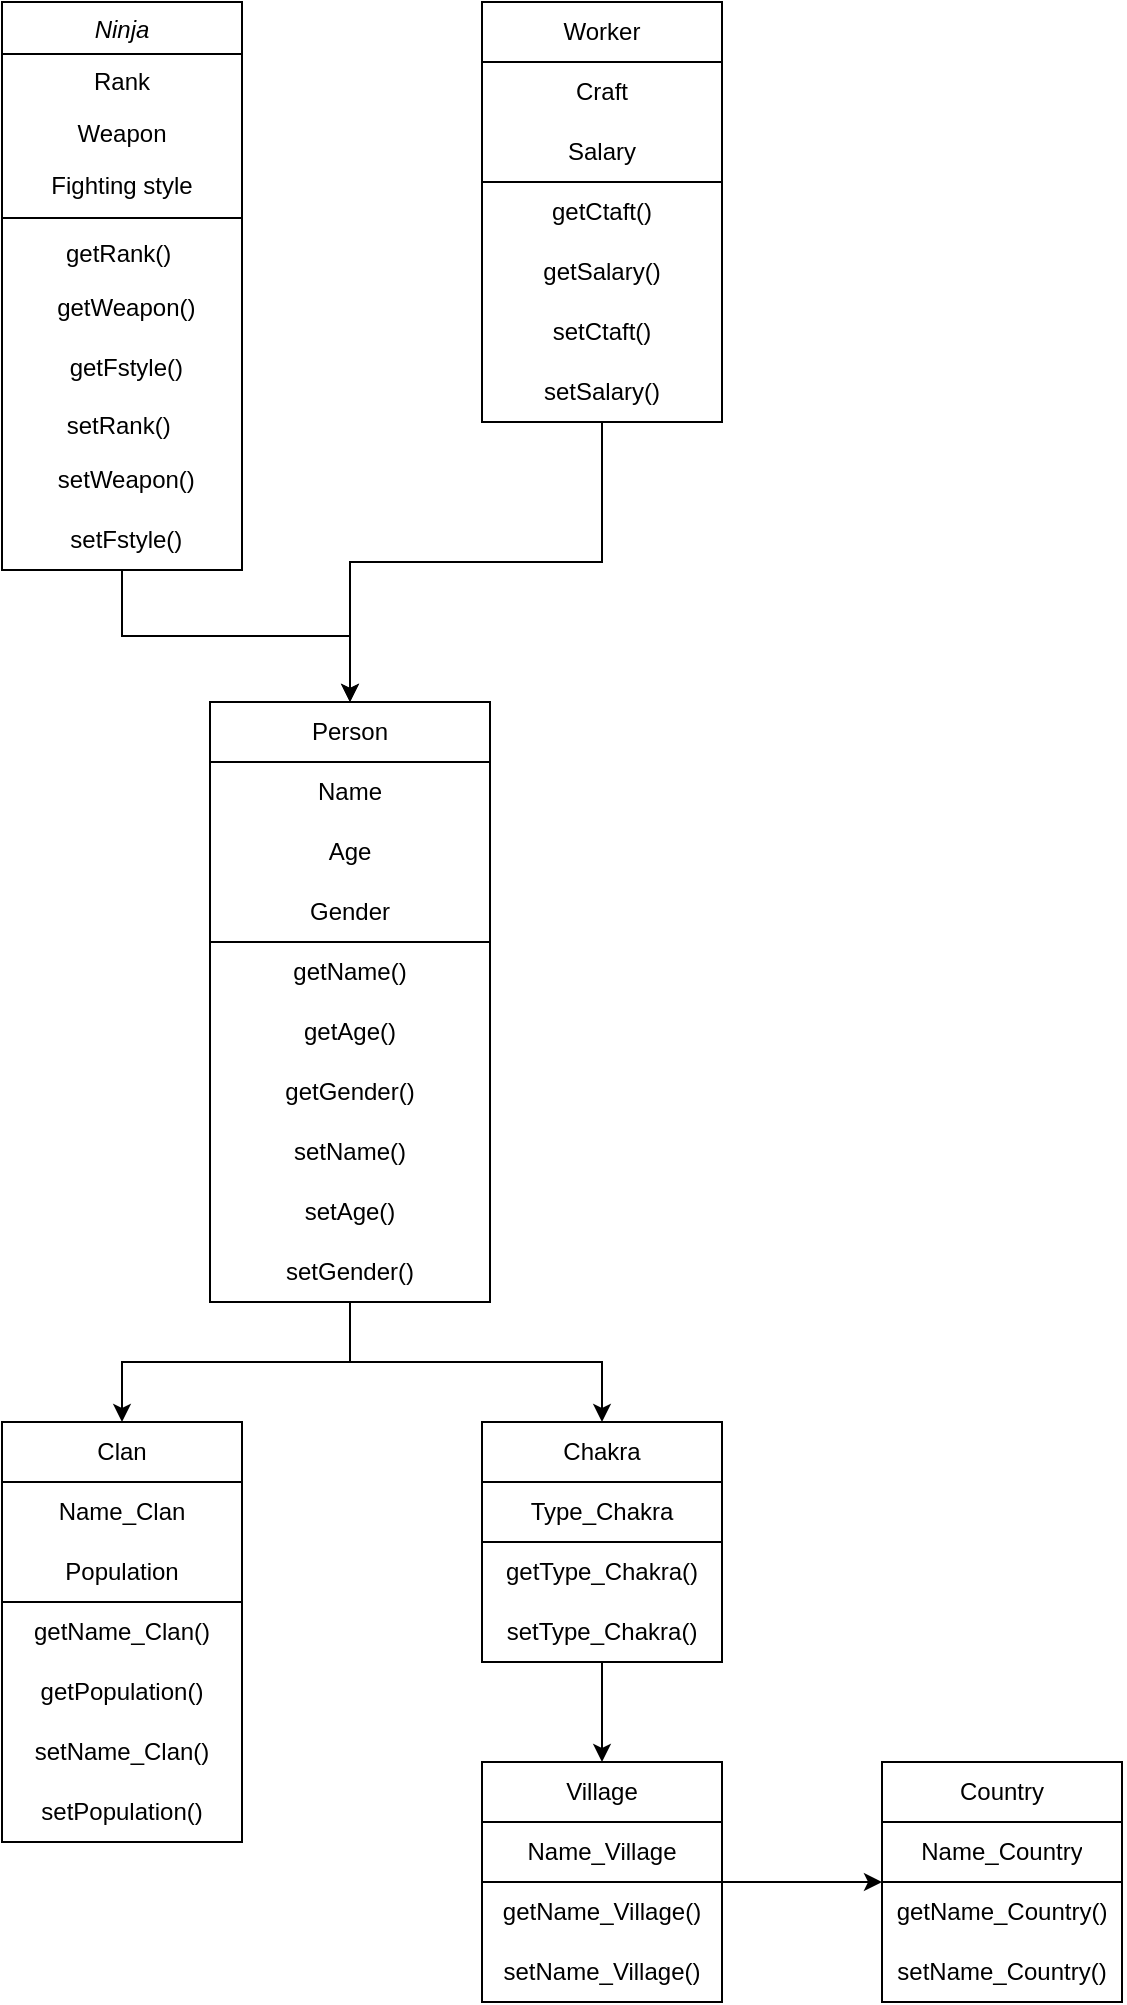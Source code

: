 <mxfile version="24.2.0" type="google">
  <diagram id="C5RBs43oDa-KdzZeNtuy" name="Page-1">
    <mxGraphModel dx="873" dy="513" grid="1" gridSize="10" guides="1" tooltips="1" connect="1" arrows="1" fold="1" page="1" pageScale="1" pageWidth="827" pageHeight="1169" math="0" shadow="0">
      <root>
        <mxCell id="WIyWlLk6GJQsqaUBKTNV-0" />
        <mxCell id="WIyWlLk6GJQsqaUBKTNV-1" parent="WIyWlLk6GJQsqaUBKTNV-0" />
        <mxCell id="zkfFHV4jXpPFQw0GAbJ--0" value="Ninja" style="swimlane;fontStyle=2;align=center;verticalAlign=top;childLayout=stackLayout;horizontal=1;startSize=26;horizontalStack=0;resizeParent=1;resizeLast=0;collapsible=1;marginBottom=0;rounded=0;shadow=0;strokeWidth=1;" parent="WIyWlLk6GJQsqaUBKTNV-1" vertex="1">
          <mxGeometry x="80" y="40" width="120" height="284" as="geometry">
            <mxRectangle x="230" y="140" width="160" height="26" as="alternateBounds" />
          </mxGeometry>
        </mxCell>
        <mxCell id="zkfFHV4jXpPFQw0GAbJ--1" value="Rank" style="text;align=center;verticalAlign=top;spacingLeft=4;spacingRight=4;overflow=hidden;rotatable=0;points=[[0,0.5],[1,0.5]];portConstraint=eastwest;" parent="zkfFHV4jXpPFQw0GAbJ--0" vertex="1">
          <mxGeometry y="26" width="120" height="26" as="geometry" />
        </mxCell>
        <mxCell id="zkfFHV4jXpPFQw0GAbJ--2" value="Weapon" style="text;align=center;verticalAlign=top;spacingLeft=4;spacingRight=4;overflow=hidden;rotatable=0;points=[[0,0.5],[1,0.5]];portConstraint=eastwest;rounded=0;shadow=0;html=0;" parent="zkfFHV4jXpPFQw0GAbJ--0" vertex="1">
          <mxGeometry y="52" width="120" height="26" as="geometry" />
        </mxCell>
        <mxCell id="zkfFHV4jXpPFQw0GAbJ--3" value="Fighting style" style="text;align=center;verticalAlign=top;spacingLeft=4;spacingRight=4;overflow=hidden;rotatable=0;points=[[0,0.5],[1,0.5]];portConstraint=eastwest;rounded=0;shadow=0;html=0;" parent="zkfFHV4jXpPFQw0GAbJ--0" vertex="1">
          <mxGeometry y="78" width="120" height="26" as="geometry" />
        </mxCell>
        <mxCell id="zkfFHV4jXpPFQw0GAbJ--4" value="" style="line;html=1;strokeWidth=1;align=left;verticalAlign=middle;spacingTop=-1;spacingLeft=3;spacingRight=3;rotatable=0;labelPosition=right;points=[];portConstraint=eastwest;" parent="zkfFHV4jXpPFQw0GAbJ--0" vertex="1">
          <mxGeometry y="104" width="120" height="8" as="geometry" />
        </mxCell>
        <mxCell id="zkfFHV4jXpPFQw0GAbJ--5" value="getRank() &#xa;" style="text;align=center;verticalAlign=top;spacingLeft=4;spacingRight=4;overflow=hidden;rotatable=0;points=[[0,0.5],[1,0.5]];portConstraint=eastwest;" parent="zkfFHV4jXpPFQw0GAbJ--0" vertex="1">
          <mxGeometry y="112" width="120" height="26" as="geometry" />
        </mxCell>
        <mxCell id="Qb_UzjCkJs9LgrEMtJJX-1" value="&amp;nbsp;get&lt;span style=&quot;&quot;&gt;Weapon()&lt;/span&gt;" style="text;html=1;align=center;verticalAlign=middle;resizable=0;points=[];autosize=1;strokeColor=none;fillColor=none;" vertex="1" parent="zkfFHV4jXpPFQw0GAbJ--0">
          <mxGeometry y="138" width="120" height="30" as="geometry" />
        </mxCell>
        <mxCell id="Qb_UzjCkJs9LgrEMtJJX-2" value="&amp;nbsp;get&lt;span style=&quot;&quot;&gt;Fstyle()&lt;/span&gt;" style="text;html=1;align=center;verticalAlign=middle;resizable=0;points=[];autosize=1;strokeColor=none;fillColor=none;" vertex="1" parent="zkfFHV4jXpPFQw0GAbJ--0">
          <mxGeometry y="168" width="120" height="30" as="geometry" />
        </mxCell>
        <mxCell id="Qb_UzjCkJs9LgrEMtJJX-4" value="setRank() &#xa;" style="text;align=center;verticalAlign=top;spacingLeft=4;spacingRight=4;overflow=hidden;rotatable=0;points=[[0,0.5],[1,0.5]];portConstraint=eastwest;" vertex="1" parent="zkfFHV4jXpPFQw0GAbJ--0">
          <mxGeometry y="198" width="120" height="26" as="geometry" />
        </mxCell>
        <mxCell id="Qb_UzjCkJs9LgrEMtJJX-5" value="&amp;nbsp;set&lt;span style=&quot;&quot;&gt;Weapon()&lt;/span&gt;" style="text;html=1;align=center;verticalAlign=middle;resizable=0;points=[];autosize=1;strokeColor=none;fillColor=none;" vertex="1" parent="zkfFHV4jXpPFQw0GAbJ--0">
          <mxGeometry y="224" width="120" height="30" as="geometry" />
        </mxCell>
        <mxCell id="Qb_UzjCkJs9LgrEMtJJX-6" value="&amp;nbsp;set&lt;span style=&quot;&quot;&gt;Fstyle()&lt;/span&gt;" style="text;html=1;align=center;verticalAlign=middle;resizable=0;points=[];autosize=1;strokeColor=none;fillColor=none;" vertex="1" parent="zkfFHV4jXpPFQw0GAbJ--0">
          <mxGeometry y="254" width="120" height="30" as="geometry" />
        </mxCell>
        <mxCell id="Qb_UzjCkJs9LgrEMtJJX-8" value="Worker" style="swimlane;fontStyle=0;childLayout=stackLayout;horizontal=1;startSize=30;horizontalStack=0;resizeParent=1;resizeParentMax=0;resizeLast=0;collapsible=1;marginBottom=0;whiteSpace=wrap;html=1;" vertex="1" parent="WIyWlLk6GJQsqaUBKTNV-1">
          <mxGeometry x="320" y="40" width="120" height="210" as="geometry">
            <mxRectangle x="460" y="20" width="60" height="30" as="alternateBounds" />
          </mxGeometry>
        </mxCell>
        <mxCell id="Qb_UzjCkJs9LgrEMtJJX-9" value="Craft" style="text;strokeColor=none;fillColor=none;align=center;verticalAlign=middle;spacingLeft=4;spacingRight=4;overflow=hidden;points=[[0,0.5],[1,0.5]];portConstraint=eastwest;rotatable=0;whiteSpace=wrap;html=1;" vertex="1" parent="Qb_UzjCkJs9LgrEMtJJX-8">
          <mxGeometry y="30" width="120" height="30" as="geometry" />
        </mxCell>
        <mxCell id="Qb_UzjCkJs9LgrEMtJJX-10" value="Salary" style="text;strokeColor=none;fillColor=none;align=center;verticalAlign=middle;spacingLeft=4;spacingRight=4;overflow=hidden;points=[[0,0.5],[1,0.5]];portConstraint=eastwest;rotatable=0;whiteSpace=wrap;html=1;" vertex="1" parent="Qb_UzjCkJs9LgrEMtJJX-8">
          <mxGeometry y="60" width="120" height="30" as="geometry" />
        </mxCell>
        <mxCell id="Qb_UzjCkJs9LgrEMtJJX-18" value="" style="endArrow=none;html=1;rounded=0;exitX=0;exitY=0;exitDx=0;exitDy=0;entryX=1;entryY=0;entryDx=0;entryDy=0;" edge="1" parent="Qb_UzjCkJs9LgrEMtJJX-8" source="Qb_UzjCkJs9LgrEMtJJX-17" target="Qb_UzjCkJs9LgrEMtJJX-17">
          <mxGeometry width="50" height="50" relative="1" as="geometry">
            <mxPoint x="40" y="90" as="sourcePoint" />
            <mxPoint x="120" y="90" as="targetPoint" />
          </mxGeometry>
        </mxCell>
        <mxCell id="Qb_UzjCkJs9LgrEMtJJX-17" value="getCtaft()" style="text;html=1;align=center;verticalAlign=middle;whiteSpace=wrap;rounded=0;" vertex="1" parent="Qb_UzjCkJs9LgrEMtJJX-8">
          <mxGeometry y="90" width="120" height="30" as="geometry" />
        </mxCell>
        <mxCell id="Qb_UzjCkJs9LgrEMtJJX-19" value="getSalary()" style="text;html=1;align=center;verticalAlign=middle;whiteSpace=wrap;rounded=0;" vertex="1" parent="Qb_UzjCkJs9LgrEMtJJX-8">
          <mxGeometry y="120" width="120" height="30" as="geometry" />
        </mxCell>
        <mxCell id="Qb_UzjCkJs9LgrEMtJJX-20" value="setCtaft()" style="text;html=1;align=center;verticalAlign=middle;whiteSpace=wrap;rounded=0;" vertex="1" parent="Qb_UzjCkJs9LgrEMtJJX-8">
          <mxGeometry y="150" width="120" height="30" as="geometry" />
        </mxCell>
        <mxCell id="Qb_UzjCkJs9LgrEMtJJX-21" value="setSalary()" style="text;html=1;align=center;verticalAlign=middle;whiteSpace=wrap;rounded=0;" vertex="1" parent="Qb_UzjCkJs9LgrEMtJJX-8">
          <mxGeometry y="180" width="120" height="30" as="geometry" />
        </mxCell>
        <mxCell id="Qb_UzjCkJs9LgrEMtJJX-23" value="Person" style="swimlane;fontStyle=0;childLayout=stackLayout;horizontal=1;startSize=30;horizontalStack=0;resizeParent=1;resizeParentMax=0;resizeLast=0;collapsible=1;marginBottom=0;whiteSpace=wrap;html=1;" vertex="1" parent="WIyWlLk6GJQsqaUBKTNV-1">
          <mxGeometry x="184" y="390" width="140" height="300" as="geometry" />
        </mxCell>
        <mxCell id="Qb_UzjCkJs9LgrEMtJJX-24" value="Name" style="text;strokeColor=none;fillColor=none;align=center;verticalAlign=middle;spacingLeft=4;spacingRight=4;overflow=hidden;points=[[0,0.5],[1,0.5]];portConstraint=eastwest;rotatable=0;whiteSpace=wrap;html=1;" vertex="1" parent="Qb_UzjCkJs9LgrEMtJJX-23">
          <mxGeometry y="30" width="140" height="30" as="geometry" />
        </mxCell>
        <mxCell id="Qb_UzjCkJs9LgrEMtJJX-25" value="Age" style="text;strokeColor=none;fillColor=none;align=center;verticalAlign=middle;spacingLeft=4;spacingRight=4;overflow=hidden;points=[[0,0.5],[1,0.5]];portConstraint=eastwest;rotatable=0;whiteSpace=wrap;html=1;" vertex="1" parent="Qb_UzjCkJs9LgrEMtJJX-23">
          <mxGeometry y="60" width="140" height="30" as="geometry" />
        </mxCell>
        <mxCell id="Qb_UzjCkJs9LgrEMtJJX-26" value="Gender" style="text;strokeColor=none;fillColor=none;align=center;verticalAlign=middle;spacingLeft=4;spacingRight=4;overflow=hidden;points=[[0,0.5],[1,0.5]];portConstraint=eastwest;rotatable=0;whiteSpace=wrap;html=1;" vertex="1" parent="Qb_UzjCkJs9LgrEMtJJX-23">
          <mxGeometry y="90" width="140" height="30" as="geometry" />
        </mxCell>
        <mxCell id="Qb_UzjCkJs9LgrEMtJJX-31" value="" style="endArrow=none;html=1;rounded=0;entryX=1;entryY=0;entryDx=0;entryDy=0;exitX=0;exitY=0;exitDx=0;exitDy=0;" edge="1" parent="Qb_UzjCkJs9LgrEMtJJX-23" source="Qb_UzjCkJs9LgrEMtJJX-30" target="Qb_UzjCkJs9LgrEMtJJX-30">
          <mxGeometry width="50" height="50" relative="1" as="geometry">
            <mxPoint x="45" y="170" as="sourcePoint" />
            <mxPoint x="95" y="120" as="targetPoint" />
          </mxGeometry>
        </mxCell>
        <mxCell id="Qb_UzjCkJs9LgrEMtJJX-30" value="getName()" style="text;html=1;align=center;verticalAlign=middle;whiteSpace=wrap;rounded=0;" vertex="1" parent="Qb_UzjCkJs9LgrEMtJJX-23">
          <mxGeometry y="120" width="140" height="30" as="geometry" />
        </mxCell>
        <mxCell id="Qb_UzjCkJs9LgrEMtJJX-33" value="getAge()" style="text;html=1;align=center;verticalAlign=middle;whiteSpace=wrap;rounded=0;" vertex="1" parent="Qb_UzjCkJs9LgrEMtJJX-23">
          <mxGeometry y="150" width="140" height="30" as="geometry" />
        </mxCell>
        <mxCell id="Qb_UzjCkJs9LgrEMtJJX-34" value="getGender()" style="text;html=1;align=center;verticalAlign=middle;whiteSpace=wrap;rounded=0;" vertex="1" parent="Qb_UzjCkJs9LgrEMtJJX-23">
          <mxGeometry y="180" width="140" height="30" as="geometry" />
        </mxCell>
        <mxCell id="Qb_UzjCkJs9LgrEMtJJX-35" value="setName()" style="text;html=1;align=center;verticalAlign=middle;whiteSpace=wrap;rounded=0;" vertex="1" parent="Qb_UzjCkJs9LgrEMtJJX-23">
          <mxGeometry y="210" width="140" height="30" as="geometry" />
        </mxCell>
        <mxCell id="Qb_UzjCkJs9LgrEMtJJX-36" value="setAge()" style="text;html=1;align=center;verticalAlign=middle;whiteSpace=wrap;rounded=0;" vertex="1" parent="Qb_UzjCkJs9LgrEMtJJX-23">
          <mxGeometry y="240" width="140" height="30" as="geometry" />
        </mxCell>
        <mxCell id="Qb_UzjCkJs9LgrEMtJJX-37" value="setGender()" style="text;html=1;align=center;verticalAlign=middle;whiteSpace=wrap;rounded=0;" vertex="1" parent="Qb_UzjCkJs9LgrEMtJJX-23">
          <mxGeometry y="270" width="140" height="30" as="geometry" />
        </mxCell>
        <mxCell id="Qb_UzjCkJs9LgrEMtJJX-39" style="edgeStyle=orthogonalEdgeStyle;rounded=0;orthogonalLoop=1;jettySize=auto;html=1;entryX=0.5;entryY=0;entryDx=0;entryDy=0;" edge="1" parent="WIyWlLk6GJQsqaUBKTNV-1" source="Qb_UzjCkJs9LgrEMtJJX-21" target="Qb_UzjCkJs9LgrEMtJJX-23">
          <mxGeometry relative="1" as="geometry" />
        </mxCell>
        <mxCell id="Qb_UzjCkJs9LgrEMtJJX-40" value="Clan" style="swimlane;fontStyle=0;childLayout=stackLayout;horizontal=1;startSize=30;horizontalStack=0;resizeParent=1;resizeParentMax=0;resizeLast=0;collapsible=1;marginBottom=0;whiteSpace=wrap;html=1;" vertex="1" parent="WIyWlLk6GJQsqaUBKTNV-1">
          <mxGeometry x="80" y="750" width="120" height="210" as="geometry" />
        </mxCell>
        <mxCell id="Qb_UzjCkJs9LgrEMtJJX-41" value="Name_Clan" style="text;strokeColor=none;fillColor=none;align=center;verticalAlign=middle;spacingLeft=4;spacingRight=4;overflow=hidden;points=[[0,0.5],[1,0.5]];portConstraint=eastwest;rotatable=0;whiteSpace=wrap;html=1;" vertex="1" parent="Qb_UzjCkJs9LgrEMtJJX-40">
          <mxGeometry y="30" width="120" height="30" as="geometry" />
        </mxCell>
        <mxCell id="Qb_UzjCkJs9LgrEMtJJX-42" value="Population" style="text;strokeColor=none;fillColor=none;align=center;verticalAlign=middle;spacingLeft=4;spacingRight=4;overflow=hidden;points=[[0,0.5],[1,0.5]];portConstraint=eastwest;rotatable=0;whiteSpace=wrap;html=1;" vertex="1" parent="Qb_UzjCkJs9LgrEMtJJX-40">
          <mxGeometry y="60" width="120" height="30" as="geometry" />
        </mxCell>
        <mxCell id="Qb_UzjCkJs9LgrEMtJJX-52" value="" style="endArrow=none;html=1;rounded=0;entryX=1;entryY=0;entryDx=0;entryDy=0;exitX=0;exitY=0;exitDx=0;exitDy=0;" edge="1" parent="Qb_UzjCkJs9LgrEMtJJX-40" source="Qb_UzjCkJs9LgrEMtJJX-51" target="Qb_UzjCkJs9LgrEMtJJX-51">
          <mxGeometry width="50" height="50" relative="1" as="geometry">
            <mxPoint x="25" y="89" as="sourcePoint" />
            <mxPoint x="95" y="89" as="targetPoint" />
          </mxGeometry>
        </mxCell>
        <mxCell id="Qb_UzjCkJs9LgrEMtJJX-51" value="getName_Clan()" style="text;html=1;align=center;verticalAlign=middle;whiteSpace=wrap;rounded=0;" vertex="1" parent="Qb_UzjCkJs9LgrEMtJJX-40">
          <mxGeometry y="90" width="120" height="30" as="geometry" />
        </mxCell>
        <mxCell id="Qb_UzjCkJs9LgrEMtJJX-53" value="getPopulation()" style="text;html=1;align=center;verticalAlign=middle;whiteSpace=wrap;rounded=0;" vertex="1" parent="Qb_UzjCkJs9LgrEMtJJX-40">
          <mxGeometry y="120" width="120" height="30" as="geometry" />
        </mxCell>
        <mxCell id="Qb_UzjCkJs9LgrEMtJJX-54" value="setName_Clan()" style="text;html=1;align=center;verticalAlign=middle;whiteSpace=wrap;rounded=0;" vertex="1" parent="Qb_UzjCkJs9LgrEMtJJX-40">
          <mxGeometry y="150" width="120" height="30" as="geometry" />
        </mxCell>
        <mxCell id="Qb_UzjCkJs9LgrEMtJJX-55" value="setPopulation()" style="text;html=1;align=center;verticalAlign=middle;whiteSpace=wrap;rounded=0;" vertex="1" parent="Qb_UzjCkJs9LgrEMtJJX-40">
          <mxGeometry y="180" width="120" height="30" as="geometry" />
        </mxCell>
        <mxCell id="Qb_UzjCkJs9LgrEMtJJX-45" style="edgeStyle=orthogonalEdgeStyle;rounded=0;orthogonalLoop=1;jettySize=auto;html=1;entryX=0.5;entryY=0;entryDx=0;entryDy=0;" edge="1" parent="WIyWlLk6GJQsqaUBKTNV-1" source="Qb_UzjCkJs9LgrEMtJJX-6" target="Qb_UzjCkJs9LgrEMtJJX-23">
          <mxGeometry relative="1" as="geometry" />
        </mxCell>
        <mxCell id="Qb_UzjCkJs9LgrEMtJJX-46" value="Chakra" style="swimlane;fontStyle=0;childLayout=stackLayout;horizontal=1;startSize=30;horizontalStack=0;resizeParent=1;resizeParentMax=0;resizeLast=0;collapsible=1;marginBottom=0;whiteSpace=wrap;html=1;" vertex="1" parent="WIyWlLk6GJQsqaUBKTNV-1">
          <mxGeometry x="320" y="750" width="120" height="120" as="geometry" />
        </mxCell>
        <mxCell id="Qb_UzjCkJs9LgrEMtJJX-47" value="Type_Chakra" style="text;strokeColor=none;fillColor=none;align=center;verticalAlign=middle;spacingLeft=4;spacingRight=4;overflow=hidden;points=[[0,0.5],[1,0.5]];portConstraint=eastwest;rotatable=0;whiteSpace=wrap;html=1;" vertex="1" parent="Qb_UzjCkJs9LgrEMtJJX-46">
          <mxGeometry y="30" width="120" height="30" as="geometry" />
        </mxCell>
        <mxCell id="Qb_UzjCkJs9LgrEMtJJX-59" value="" style="endArrow=none;html=1;rounded=0;entryX=1;entryY=0;entryDx=0;entryDy=0;exitX=0;exitY=0;exitDx=0;exitDy=0;" edge="1" parent="Qb_UzjCkJs9LgrEMtJJX-46" source="Qb_UzjCkJs9LgrEMtJJX-57" target="Qb_UzjCkJs9LgrEMtJJX-57">
          <mxGeometry width="50" height="50" relative="1" as="geometry">
            <mxPoint x="30" y="59" as="sourcePoint" />
            <mxPoint x="110" y="59" as="targetPoint" />
          </mxGeometry>
        </mxCell>
        <mxCell id="Qb_UzjCkJs9LgrEMtJJX-57" value="getType_Chakra()" style="text;html=1;align=center;verticalAlign=middle;whiteSpace=wrap;rounded=0;" vertex="1" parent="Qb_UzjCkJs9LgrEMtJJX-46">
          <mxGeometry y="60" width="120" height="30" as="geometry" />
        </mxCell>
        <mxCell id="Qb_UzjCkJs9LgrEMtJJX-58" value="setType_Chakra()" style="text;html=1;align=center;verticalAlign=middle;whiteSpace=wrap;rounded=0;" vertex="1" parent="Qb_UzjCkJs9LgrEMtJJX-46">
          <mxGeometry y="90" width="120" height="30" as="geometry" />
        </mxCell>
        <mxCell id="Qb_UzjCkJs9LgrEMtJJX-60" style="edgeStyle=orthogonalEdgeStyle;rounded=0;orthogonalLoop=1;jettySize=auto;html=1;exitX=0.5;exitY=1;exitDx=0;exitDy=0;entryX=0.5;entryY=0;entryDx=0;entryDy=0;" edge="1" parent="WIyWlLk6GJQsqaUBKTNV-1" source="Qb_UzjCkJs9LgrEMtJJX-37" target="Qb_UzjCkJs9LgrEMtJJX-40">
          <mxGeometry relative="1" as="geometry" />
        </mxCell>
        <mxCell id="Qb_UzjCkJs9LgrEMtJJX-61" style="edgeStyle=orthogonalEdgeStyle;rounded=0;orthogonalLoop=1;jettySize=auto;html=1;entryX=0.5;entryY=0;entryDx=0;entryDy=0;" edge="1" parent="WIyWlLk6GJQsqaUBKTNV-1" source="Qb_UzjCkJs9LgrEMtJJX-37" target="Qb_UzjCkJs9LgrEMtJJX-46">
          <mxGeometry relative="1" as="geometry" />
        </mxCell>
        <mxCell id="Qb_UzjCkJs9LgrEMtJJX-72" style="edgeStyle=orthogonalEdgeStyle;rounded=0;orthogonalLoop=1;jettySize=auto;html=1;" edge="1" parent="WIyWlLk6GJQsqaUBKTNV-1" source="Qb_UzjCkJs9LgrEMtJJX-62" target="Qb_UzjCkJs9LgrEMtJJX-66">
          <mxGeometry relative="1" as="geometry" />
        </mxCell>
        <mxCell id="Qb_UzjCkJs9LgrEMtJJX-62" value="Village" style="swimlane;fontStyle=0;childLayout=stackLayout;horizontal=1;startSize=30;horizontalStack=0;resizeParent=1;resizeParentMax=0;resizeLast=0;collapsible=1;marginBottom=0;whiteSpace=wrap;html=1;" vertex="1" parent="WIyWlLk6GJQsqaUBKTNV-1">
          <mxGeometry x="320" y="920" width="120" height="120" as="geometry" />
        </mxCell>
        <mxCell id="Qb_UzjCkJs9LgrEMtJJX-63" value="Name_Village" style="text;strokeColor=none;fillColor=none;align=center;verticalAlign=middle;spacingLeft=4;spacingRight=4;overflow=hidden;points=[[0,0.5],[1,0.5]];portConstraint=eastwest;rotatable=0;whiteSpace=wrap;html=1;" vertex="1" parent="Qb_UzjCkJs9LgrEMtJJX-62">
          <mxGeometry y="30" width="120" height="30" as="geometry" />
        </mxCell>
        <mxCell id="Qb_UzjCkJs9LgrEMtJJX-74" value="" style="endArrow=none;html=1;rounded=0;entryX=1;entryY=0;entryDx=0;entryDy=0;exitX=0;exitY=0;exitDx=0;exitDy=0;" edge="1" parent="Qb_UzjCkJs9LgrEMtJJX-62" source="Qb_UzjCkJs9LgrEMtJJX-73" target="Qb_UzjCkJs9LgrEMtJJX-73">
          <mxGeometry width="50" height="50" relative="1" as="geometry">
            <mxPoint x="15" y="60" as="sourcePoint" />
            <mxPoint x="105" y="60" as="targetPoint" />
          </mxGeometry>
        </mxCell>
        <mxCell id="Qb_UzjCkJs9LgrEMtJJX-73" value="getName_Village()" style="text;html=1;align=center;verticalAlign=middle;whiteSpace=wrap;rounded=0;" vertex="1" parent="Qb_UzjCkJs9LgrEMtJJX-62">
          <mxGeometry y="60" width="120" height="30" as="geometry" />
        </mxCell>
        <mxCell id="Qb_UzjCkJs9LgrEMtJJX-75" value="setName_Village()" style="text;html=1;align=center;verticalAlign=middle;whiteSpace=wrap;rounded=0;" vertex="1" parent="Qb_UzjCkJs9LgrEMtJJX-62">
          <mxGeometry y="90" width="120" height="30" as="geometry" />
        </mxCell>
        <mxCell id="Qb_UzjCkJs9LgrEMtJJX-66" value="Country" style="swimlane;fontStyle=0;childLayout=stackLayout;horizontal=1;startSize=30;horizontalStack=0;resizeParent=1;resizeParentMax=0;resizeLast=0;collapsible=1;marginBottom=0;whiteSpace=wrap;html=1;" vertex="1" parent="WIyWlLk6GJQsqaUBKTNV-1">
          <mxGeometry x="520" y="920" width="120" height="120" as="geometry" />
        </mxCell>
        <mxCell id="Qb_UzjCkJs9LgrEMtJJX-67" value="Name_Country" style="text;strokeColor=none;fillColor=none;align=center;verticalAlign=middle;spacingLeft=4;spacingRight=4;overflow=hidden;points=[[0,0.5],[1,0.5]];portConstraint=eastwest;rotatable=0;whiteSpace=wrap;html=1;" vertex="1" parent="Qb_UzjCkJs9LgrEMtJJX-66">
          <mxGeometry y="30" width="120" height="30" as="geometry" />
        </mxCell>
        <mxCell id="Qb_UzjCkJs9LgrEMtJJX-78" value="" style="endArrow=none;html=1;rounded=0;entryX=1;entryY=0;entryDx=0;entryDy=0;exitX=0;exitY=0;exitDx=0;exitDy=0;" edge="1" parent="Qb_UzjCkJs9LgrEMtJJX-66" source="Qb_UzjCkJs9LgrEMtJJX-76" target="Qb_UzjCkJs9LgrEMtJJX-76">
          <mxGeometry width="50" height="50" relative="1" as="geometry">
            <mxPoint x="10" y="60" as="sourcePoint" />
            <mxPoint x="90" y="60" as="targetPoint" />
          </mxGeometry>
        </mxCell>
        <mxCell id="Qb_UzjCkJs9LgrEMtJJX-76" value="getName_Country()" style="text;html=1;align=center;verticalAlign=middle;whiteSpace=wrap;rounded=0;" vertex="1" parent="Qb_UzjCkJs9LgrEMtJJX-66">
          <mxGeometry y="60" width="120" height="30" as="geometry" />
        </mxCell>
        <mxCell id="Qb_UzjCkJs9LgrEMtJJX-77" value="setName_Country()" style="text;html=1;align=center;verticalAlign=middle;whiteSpace=wrap;rounded=0;" vertex="1" parent="Qb_UzjCkJs9LgrEMtJJX-66">
          <mxGeometry y="90" width="120" height="30" as="geometry" />
        </mxCell>
        <mxCell id="Qb_UzjCkJs9LgrEMtJJX-71" style="edgeStyle=orthogonalEdgeStyle;rounded=0;orthogonalLoop=1;jettySize=auto;html=1;entryX=0.5;entryY=0;entryDx=0;entryDy=0;" edge="1" parent="WIyWlLk6GJQsqaUBKTNV-1" source="Qb_UzjCkJs9LgrEMtJJX-58" target="Qb_UzjCkJs9LgrEMtJJX-62">
          <mxGeometry relative="1" as="geometry" />
        </mxCell>
      </root>
    </mxGraphModel>
  </diagram>
</mxfile>
